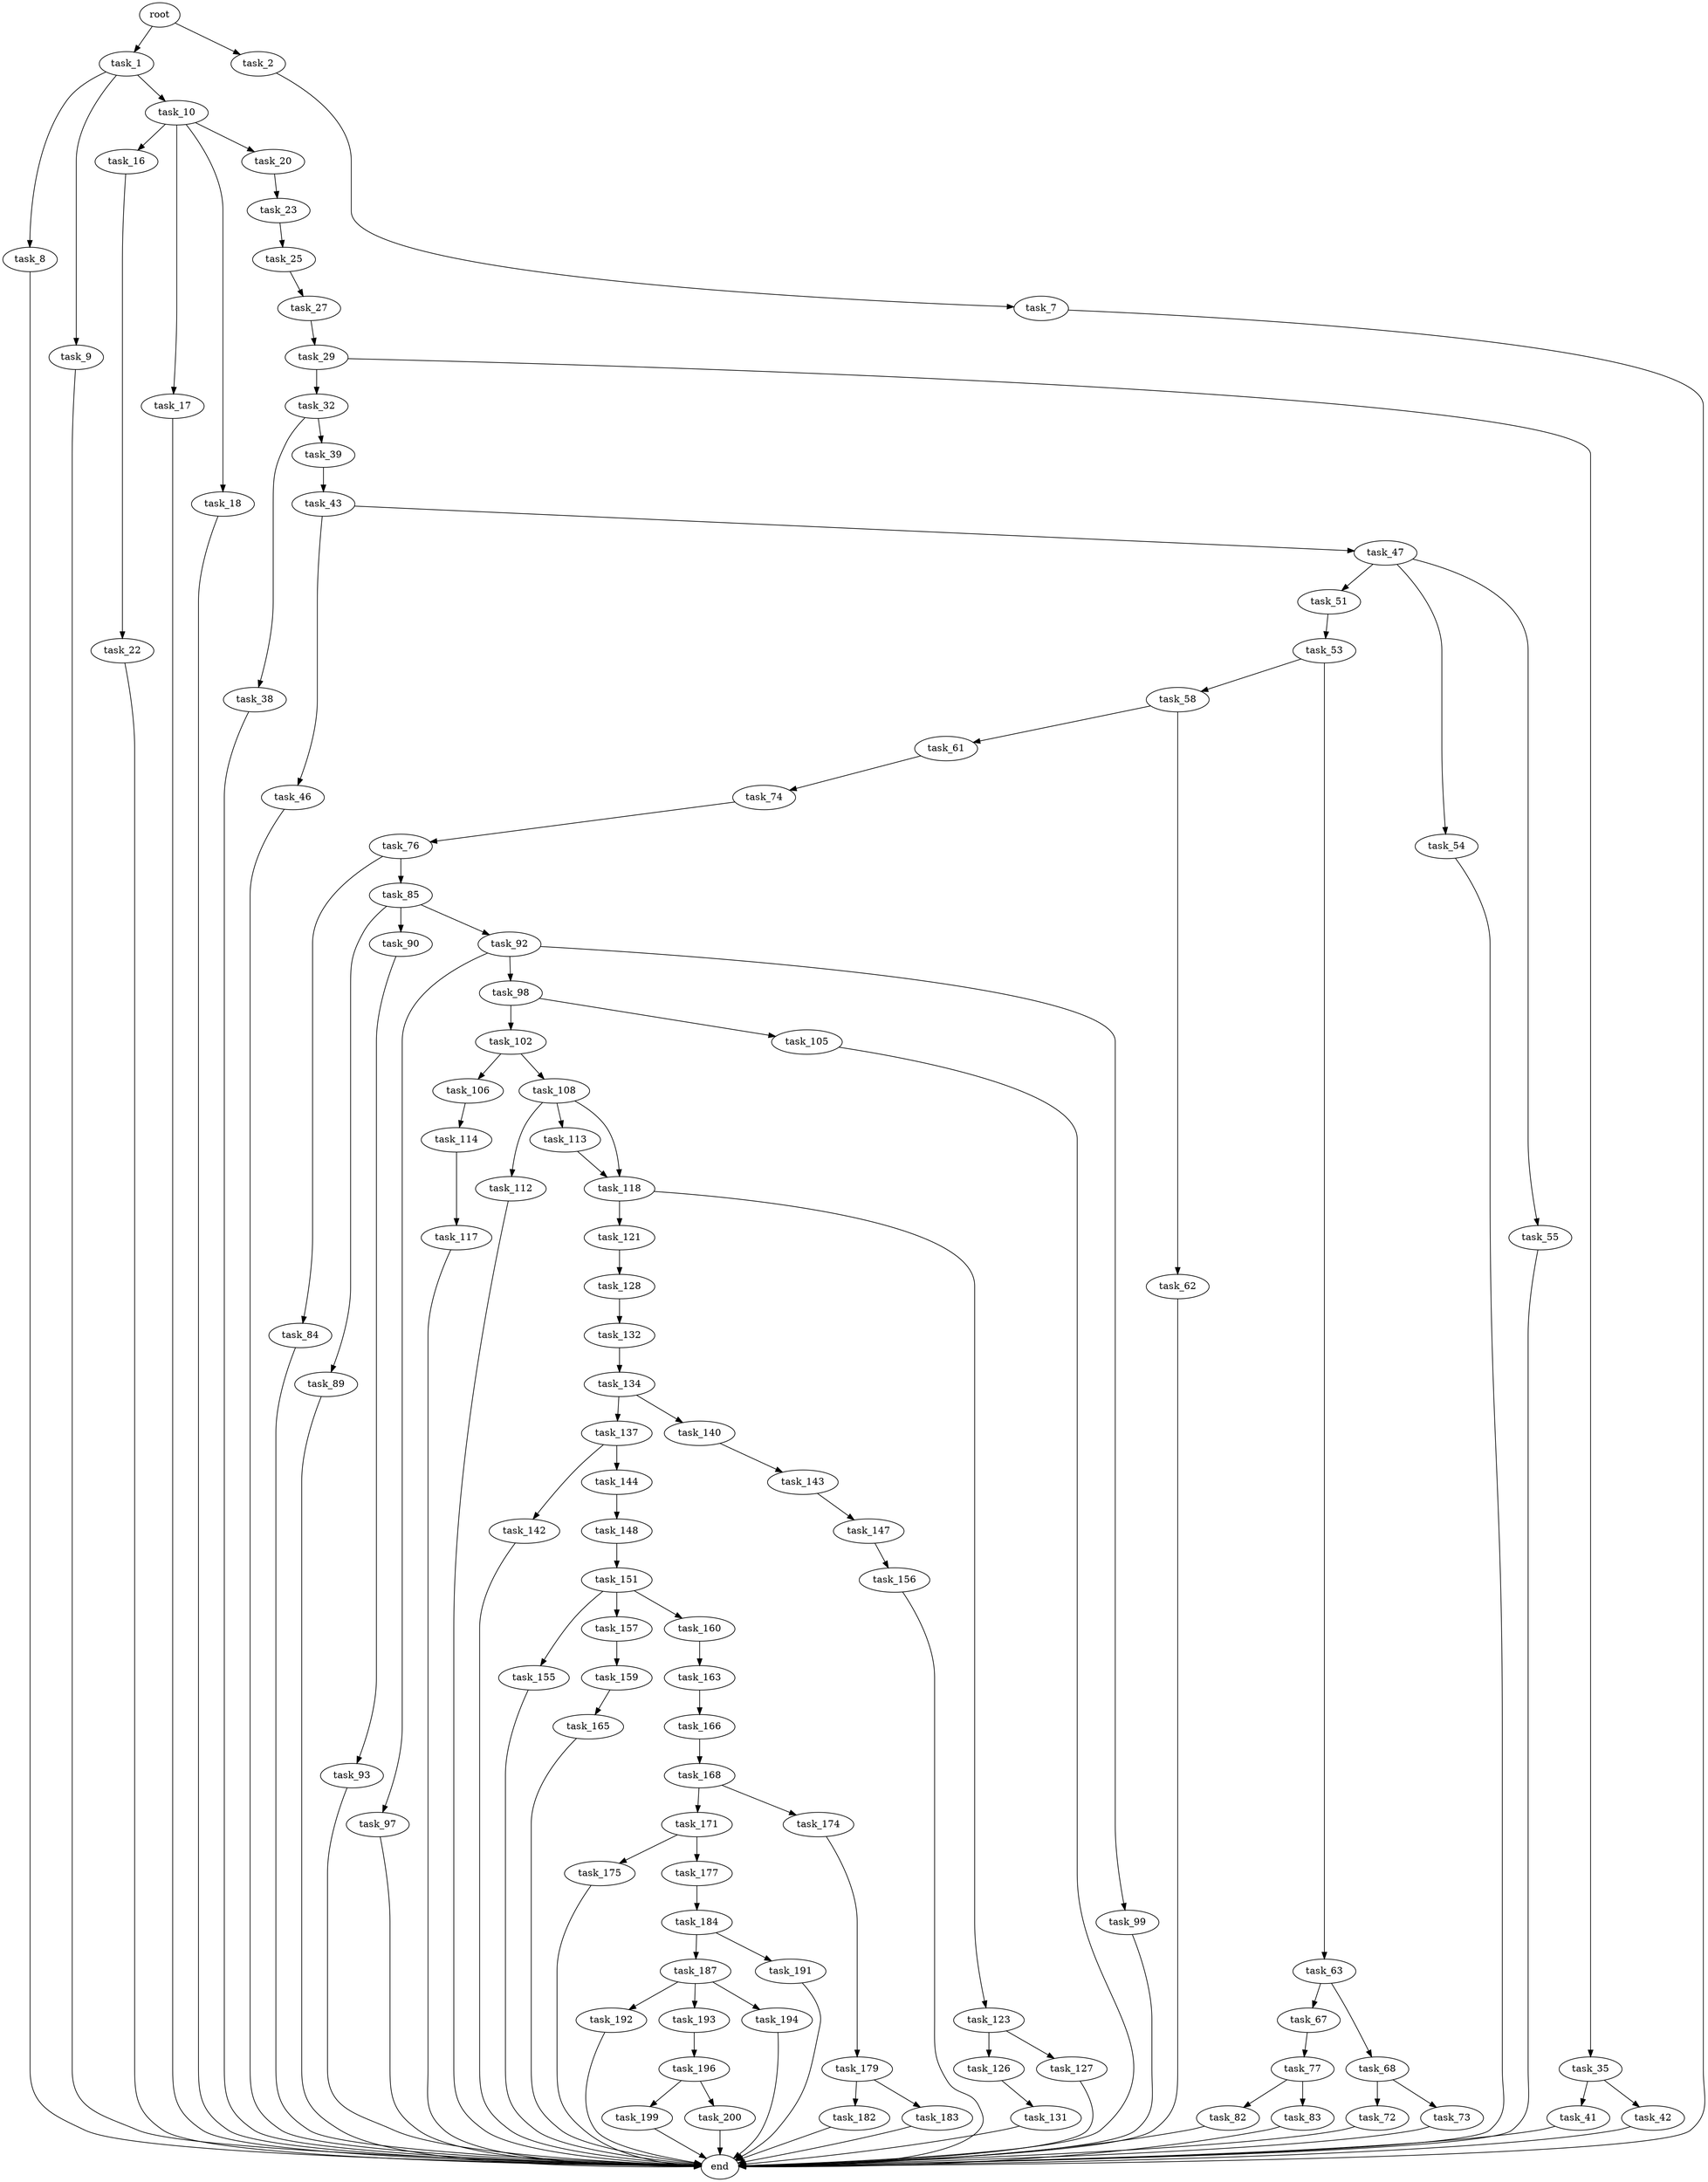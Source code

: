 digraph G {
  root [size="0.000000"];
  task_1 [size="125101265589.000000"];
  task_2 [size="1056404571.000000"];
  task_7 [size="11930963406.000000"];
  task_8 [size="29374460172.000000"];
  task_9 [size="368293445632.000000"];
  task_10 [size="8589934592.000000"];
  task_16 [size="443996544784.000000"];
  task_17 [size="3998707447.000000"];
  task_18 [size="549755813888.000000"];
  task_20 [size="4584844785.000000"];
  task_22 [size="3350137721.000000"];
  task_23 [size="36341152377.000000"];
  task_25 [size="29771923988.000000"];
  task_27 [size="132334009962.000000"];
  task_29 [size="549755813888.000000"];
  task_32 [size="133949772608.000000"];
  task_35 [size="16424948405.000000"];
  task_38 [size="38438030671.000000"];
  task_39 [size="2209447658.000000"];
  task_41 [size="34355790807.000000"];
  task_42 [size="68719476736.000000"];
  task_43 [size="28991029248.000000"];
  task_46 [size="782757789696.000000"];
  task_47 [size="994237224314.000000"];
  task_51 [size="141745570353.000000"];
  task_53 [size="231928233984.000000"];
  task_54 [size="134217728000.000000"];
  task_55 [size="102616001892.000000"];
  task_58 [size="299260185208.000000"];
  task_61 [size="1667731781.000000"];
  task_62 [size="28431716464.000000"];
  task_63 [size="1190448436079.000000"];
  task_67 [size="549755813888.000000"];
  task_68 [size="68719476736.000000"];
  task_72 [size="33313208769.000000"];
  task_73 [size="155283440162.000000"];
  task_74 [size="288242108582.000000"];
  task_76 [size="262046338076.000000"];
  task_77 [size="11163682011.000000"];
  task_82 [size="7498221206.000000"];
  task_83 [size="11714698370.000000"];
  task_84 [size="942055397.000000"];
  task_85 [size="5454034641.000000"];
  task_89 [size="782757789696.000000"];
  task_90 [size="9722904429.000000"];
  task_92 [size="327479412019.000000"];
  task_93 [size="8589934592.000000"];
  task_97 [size="118283472855.000000"];
  task_98 [size="505101946999.000000"];
  task_99 [size="891946821231.000000"];
  task_102 [size="40113234817.000000"];
  task_105 [size="24528396092.000000"];
  task_106 [size="549755813888.000000"];
  task_108 [size="233427723954.000000"];
  task_112 [size="16455364611.000000"];
  task_113 [size="68719476736.000000"];
  task_114 [size="650186872868.000000"];
  task_117 [size="95323214119.000000"];
  task_118 [size="1073741824000.000000"];
  task_121 [size="645056593742.000000"];
  task_123 [size="91846631666.000000"];
  task_126 [size="28991029248.000000"];
  task_127 [size="32441061000.000000"];
  task_128 [size="1292073141341.000000"];
  task_131 [size="157543928431.000000"];
  task_132 [size="8589934592.000000"];
  task_134 [size="16653715543.000000"];
  task_137 [size="33257192671.000000"];
  task_140 [size="13265528027.000000"];
  task_142 [size="368293445632.000000"];
  task_143 [size="255893412539.000000"];
  task_144 [size="4364418743.000000"];
  task_147 [size="190224694845.000000"];
  task_148 [size="1073741824000.000000"];
  task_151 [size="368293445632.000000"];
  task_155 [size="68719476736.000000"];
  task_156 [size="337701921.000000"];
  task_157 [size="231928233984.000000"];
  task_159 [size="1073741824000.000000"];
  task_160 [size="134217728000.000000"];
  task_163 [size="205051406936.000000"];
  task_165 [size="443697685191.000000"];
  task_166 [size="9721102304.000000"];
  task_168 [size="68719476736.000000"];
  task_171 [size="18436411281.000000"];
  task_174 [size="22719033054.000000"];
  task_175 [size="231928233984.000000"];
  task_177 [size="736773058150.000000"];
  task_179 [size="8589934592.000000"];
  task_182 [size="19748230532.000000"];
  task_183 [size="184680921159.000000"];
  task_184 [size="91648811193.000000"];
  task_187 [size="32012756698.000000"];
  task_191 [size="742338749040.000000"];
  task_192 [size="1729777975.000000"];
  task_193 [size="1143542726937.000000"];
  task_194 [size="835182099.000000"];
  task_196 [size="68719476736.000000"];
  task_199 [size="28991029248.000000"];
  task_200 [size="60303734230.000000"];
  end [size="0.000000"];

  root -> task_1 [size="1.000000"];
  root -> task_2 [size="1.000000"];
  task_1 -> task_8 [size="134217728.000000"];
  task_1 -> task_9 [size="134217728.000000"];
  task_1 -> task_10 [size="134217728.000000"];
  task_2 -> task_7 [size="33554432.000000"];
  task_7 -> end [size="1.000000"];
  task_8 -> end [size="1.000000"];
  task_9 -> end [size="1.000000"];
  task_10 -> task_16 [size="33554432.000000"];
  task_10 -> task_17 [size="33554432.000000"];
  task_10 -> task_18 [size="33554432.000000"];
  task_10 -> task_20 [size="33554432.000000"];
  task_16 -> task_22 [size="301989888.000000"];
  task_17 -> end [size="1.000000"];
  task_18 -> end [size="1.000000"];
  task_20 -> task_23 [size="301989888.000000"];
  task_22 -> end [size="1.000000"];
  task_23 -> task_25 [size="679477248.000000"];
  task_25 -> task_27 [size="536870912.000000"];
  task_27 -> task_29 [size="536870912.000000"];
  task_29 -> task_32 [size="536870912.000000"];
  task_29 -> task_35 [size="536870912.000000"];
  task_32 -> task_38 [size="209715200.000000"];
  task_32 -> task_39 [size="209715200.000000"];
  task_35 -> task_41 [size="411041792.000000"];
  task_35 -> task_42 [size="411041792.000000"];
  task_38 -> end [size="1.000000"];
  task_39 -> task_43 [size="209715200.000000"];
  task_41 -> end [size="1.000000"];
  task_42 -> end [size="1.000000"];
  task_43 -> task_46 [size="75497472.000000"];
  task_43 -> task_47 [size="75497472.000000"];
  task_46 -> end [size="1.000000"];
  task_47 -> task_51 [size="679477248.000000"];
  task_47 -> task_54 [size="679477248.000000"];
  task_47 -> task_55 [size="679477248.000000"];
  task_51 -> task_53 [size="134217728.000000"];
  task_53 -> task_58 [size="301989888.000000"];
  task_53 -> task_63 [size="301989888.000000"];
  task_54 -> end [size="1.000000"];
  task_55 -> end [size="1.000000"];
  task_58 -> task_61 [size="838860800.000000"];
  task_58 -> task_62 [size="838860800.000000"];
  task_61 -> task_74 [size="134217728.000000"];
  task_62 -> end [size="1.000000"];
  task_63 -> task_67 [size="838860800.000000"];
  task_63 -> task_68 [size="838860800.000000"];
  task_67 -> task_77 [size="536870912.000000"];
  task_68 -> task_72 [size="134217728.000000"];
  task_68 -> task_73 [size="134217728.000000"];
  task_72 -> end [size="1.000000"];
  task_73 -> end [size="1.000000"];
  task_74 -> task_76 [size="411041792.000000"];
  task_76 -> task_84 [size="679477248.000000"];
  task_76 -> task_85 [size="679477248.000000"];
  task_77 -> task_82 [size="33554432.000000"];
  task_77 -> task_83 [size="33554432.000000"];
  task_82 -> end [size="1.000000"];
  task_83 -> end [size="1.000000"];
  task_84 -> end [size="1.000000"];
  task_85 -> task_89 [size="301989888.000000"];
  task_85 -> task_90 [size="301989888.000000"];
  task_85 -> task_92 [size="301989888.000000"];
  task_89 -> end [size="1.000000"];
  task_90 -> task_93 [size="209715200.000000"];
  task_92 -> task_97 [size="301989888.000000"];
  task_92 -> task_98 [size="301989888.000000"];
  task_92 -> task_99 [size="301989888.000000"];
  task_93 -> end [size="1.000000"];
  task_97 -> end [size="1.000000"];
  task_98 -> task_102 [size="536870912.000000"];
  task_98 -> task_105 [size="536870912.000000"];
  task_99 -> end [size="1.000000"];
  task_102 -> task_106 [size="134217728.000000"];
  task_102 -> task_108 [size="134217728.000000"];
  task_105 -> end [size="1.000000"];
  task_106 -> task_114 [size="536870912.000000"];
  task_108 -> task_112 [size="536870912.000000"];
  task_108 -> task_113 [size="536870912.000000"];
  task_108 -> task_118 [size="536870912.000000"];
  task_112 -> end [size="1.000000"];
  task_113 -> task_118 [size="134217728.000000"];
  task_114 -> task_117 [size="536870912.000000"];
  task_117 -> end [size="1.000000"];
  task_118 -> task_121 [size="838860800.000000"];
  task_118 -> task_123 [size="838860800.000000"];
  task_121 -> task_128 [size="838860800.000000"];
  task_123 -> task_126 [size="411041792.000000"];
  task_123 -> task_127 [size="411041792.000000"];
  task_126 -> task_131 [size="75497472.000000"];
  task_127 -> end [size="1.000000"];
  task_128 -> task_132 [size="838860800.000000"];
  task_131 -> end [size="1.000000"];
  task_132 -> task_134 [size="33554432.000000"];
  task_134 -> task_137 [size="679477248.000000"];
  task_134 -> task_140 [size="679477248.000000"];
  task_137 -> task_142 [size="679477248.000000"];
  task_137 -> task_144 [size="679477248.000000"];
  task_140 -> task_143 [size="209715200.000000"];
  task_142 -> end [size="1.000000"];
  task_143 -> task_147 [size="411041792.000000"];
  task_144 -> task_148 [size="301989888.000000"];
  task_147 -> task_156 [size="209715200.000000"];
  task_148 -> task_151 [size="838860800.000000"];
  task_151 -> task_155 [size="411041792.000000"];
  task_151 -> task_157 [size="411041792.000000"];
  task_151 -> task_160 [size="411041792.000000"];
  task_155 -> end [size="1.000000"];
  task_156 -> end [size="1.000000"];
  task_157 -> task_159 [size="301989888.000000"];
  task_159 -> task_165 [size="838860800.000000"];
  task_160 -> task_163 [size="209715200.000000"];
  task_163 -> task_166 [size="134217728.000000"];
  task_165 -> end [size="1.000000"];
  task_166 -> task_168 [size="411041792.000000"];
  task_168 -> task_171 [size="134217728.000000"];
  task_168 -> task_174 [size="134217728.000000"];
  task_171 -> task_175 [size="33554432.000000"];
  task_171 -> task_177 [size="33554432.000000"];
  task_174 -> task_179 [size="33554432.000000"];
  task_175 -> end [size="1.000000"];
  task_177 -> task_184 [size="679477248.000000"];
  task_179 -> task_182 [size="33554432.000000"];
  task_179 -> task_183 [size="33554432.000000"];
  task_182 -> end [size="1.000000"];
  task_183 -> end [size="1.000000"];
  task_184 -> task_187 [size="134217728.000000"];
  task_184 -> task_191 [size="134217728.000000"];
  task_187 -> task_192 [size="536870912.000000"];
  task_187 -> task_193 [size="536870912.000000"];
  task_187 -> task_194 [size="536870912.000000"];
  task_191 -> end [size="1.000000"];
  task_192 -> end [size="1.000000"];
  task_193 -> task_196 [size="679477248.000000"];
  task_194 -> end [size="1.000000"];
  task_196 -> task_199 [size="134217728.000000"];
  task_196 -> task_200 [size="134217728.000000"];
  task_199 -> end [size="1.000000"];
  task_200 -> end [size="1.000000"];
}
